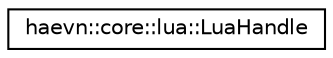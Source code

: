 digraph "Graphical Class Hierarchy"
{
 // LATEX_PDF_SIZE
  edge [fontname="Helvetica",fontsize="10",labelfontname="Helvetica",labelfontsize="10"];
  node [fontname="Helvetica",fontsize="10",shape=record];
  rankdir="LR";
  Node0 [label="haevn::core::lua::LuaHandle",height=0.2,width=0.4,color="black", fillcolor="white", style="filled",URL="$classhaevn_1_1core_1_1lua_1_1_lua_handle.html",tooltip=" "];
}

